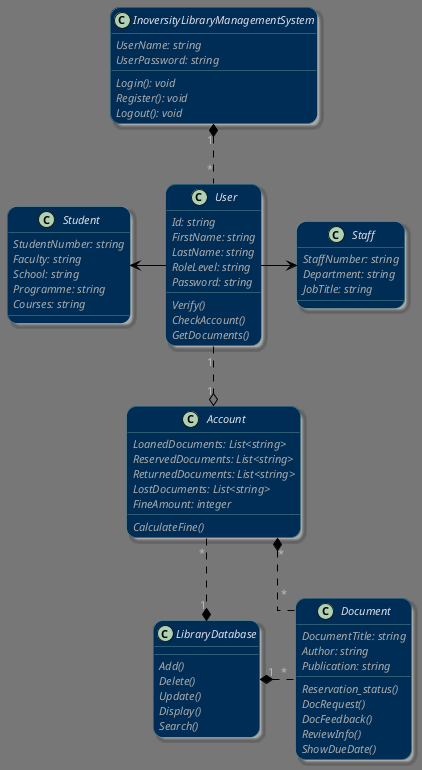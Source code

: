 @startuml
!theme reddress-darkblue
skinparam linetype ortho
skinparam classFontColor dimgrey
skinparam sequenceMessageAlign direction
skinparam groupInheritance 2
skinparam Roundcorner 20
skinparam shadowing true
skinparam class {
BackgroundColor #002D55FF
ArrowColor black
BorderColor #ADEFD1FF
AttributeFontName Candara
AttributeFontStyle Italic
FontColor  #DFDCE5FF
BorderThickness 0.25
}

' some class definitions
class InoversityLibraryManagementSystem {
    UserName: string
    UserPassword: string
    Login(): void
    Register(): void
    Logout(): void
}

' these classes will be grouped together
together {
class Staff {
    StaffNumber: string
    Department: string
    JobTitle: string
}

class Student {
    StudentNumber: string
    Faculty: string
    School: string
    Programme: string
    Courses: string
}

class User {
    Id: string
    FirstName: string
    LastName: string
    RoleLevel: string
    Password: string
    Verify()
    CheckAccount()
    GetDocuments()
}
}

together {
class Account {
    LoanedDocuments: List<string>
    ReservedDocuments: List<string>
    ReturnedDocuments: List<string>
    LostDocuments: List<string>
    FineAmount: integer
    CalculateFine()
}

class LibraryDatabase {
    Add()
    Delete()
    Update()
    Display()
    Search()
}

class Document {
    DocumentTitle: string
    Author: string
    Publication: string
    Reservation_status()
    DocRequest()
    DocFeedback()
    ReviewInfo()
    ShowDueDate()
}
}

' entity relationships
InoversityLibraryManagementSystem "1" *.. "*" User

LibraryDatabase "1" *. "*" Document

User "1" ..o "1" Account

LibraryDatabase "1" *.left. "*" Account

Document "*" .up.* "*" Account

User -left-> Student

User -right-> Staff
@enduml

